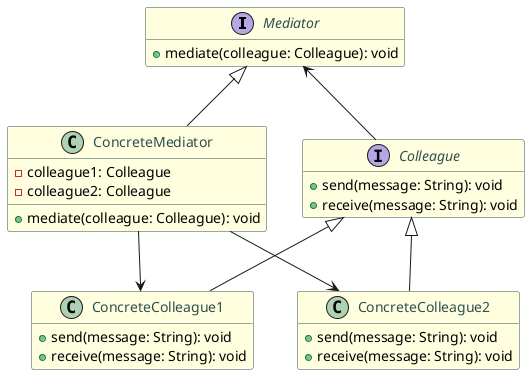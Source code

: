 @startuml
interface Mediator {
    +mediate(colleague: Colleague): void
}

class ConcreteMediator {
    -colleague1: Colleague
    -colleague2: Colleague
    +mediate(colleague: Colleague): void
}

interface Colleague {
    +send(message: String): void
    +receive(message: String): void
}

class ConcreteColleague1 {
    +send(message: String): void
    +receive(message: String): void
}

class ConcreteColleague2 {
    +send(message: String): void
    +receive(message: String): void
}

Mediator <|-- ConcreteMediator
Mediator <-- Colleague
Colleague  <|-- ConcreteColleague1
Colleague  <|-- ConcreteColleague2
ConcreteMediator --> ConcreteColleague1
ConcreteMediator --> ConcreteColleague2



hide empty fields
hide empty methods

skinparam class {
  BackgroundColor LightYellow
  BorderColor DarkSlateGray
  ArrowColor DarkSlateGray
  FontColor DarkSlateGray
}
@enduml

